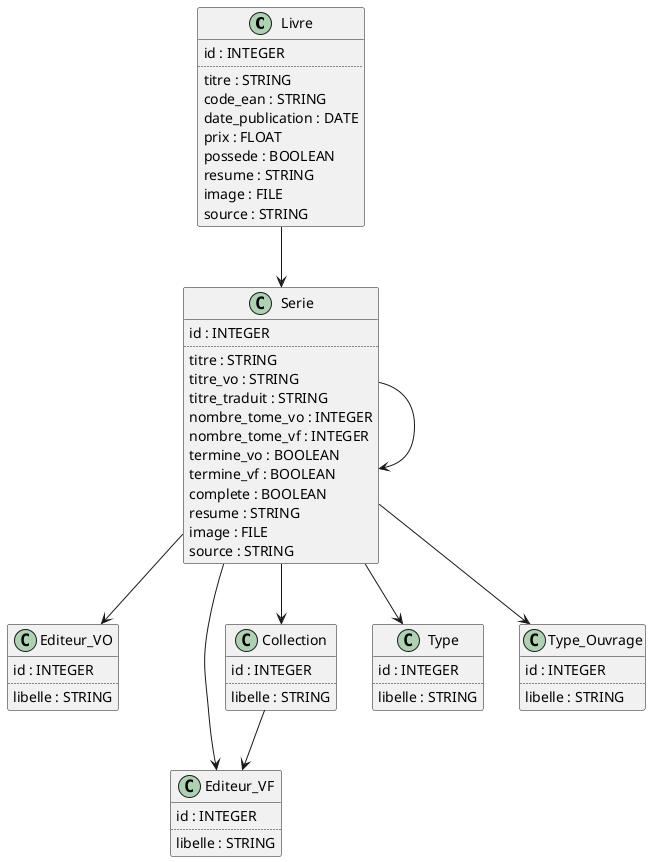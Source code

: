 @startuml

class Livre {
    id : INTEGER
    ..
    titre : STRING
    code_ean : STRING
    date_publication : DATE
    prix : FLOAT
    possede : BOOLEAN
    resume : STRING
    image : FILE
    source : STRING
}

class Serie {
    id : INTEGER
    ..
    titre : STRING
    titre_vo : STRING
    titre_traduit : STRING
    nombre_tome_vo : INTEGER
    nombre_tome_vf : INTEGER
    termine_vo : BOOLEAN
    termine_vf : BOOLEAN
    complete : BOOLEAN
    resume : STRING
    image : FILE
    source : STRING
}

class Editeur_VO {
    id : INTEGER
    ..
    libelle : STRING
}

class Editeur_VF {
    id : INTEGER
    ..
    libelle : STRING
}

class Collection {
    id : INTEGER
    ..
    libelle : STRING
}

class Type {
    id : INTEGER
    ..
    libelle : STRING
}

class Type_Ouvrage {
    id : INTEGER
    ..
    libelle : STRING
}


Livre --> Serie
Serie --> Editeur_VO
Serie --> Editeur_VF
Serie --> Collection
Collection --> Editeur_VF
Serie --> Type
Serie --> Type_Ouvrage
Serie --> Serie

@enduml
